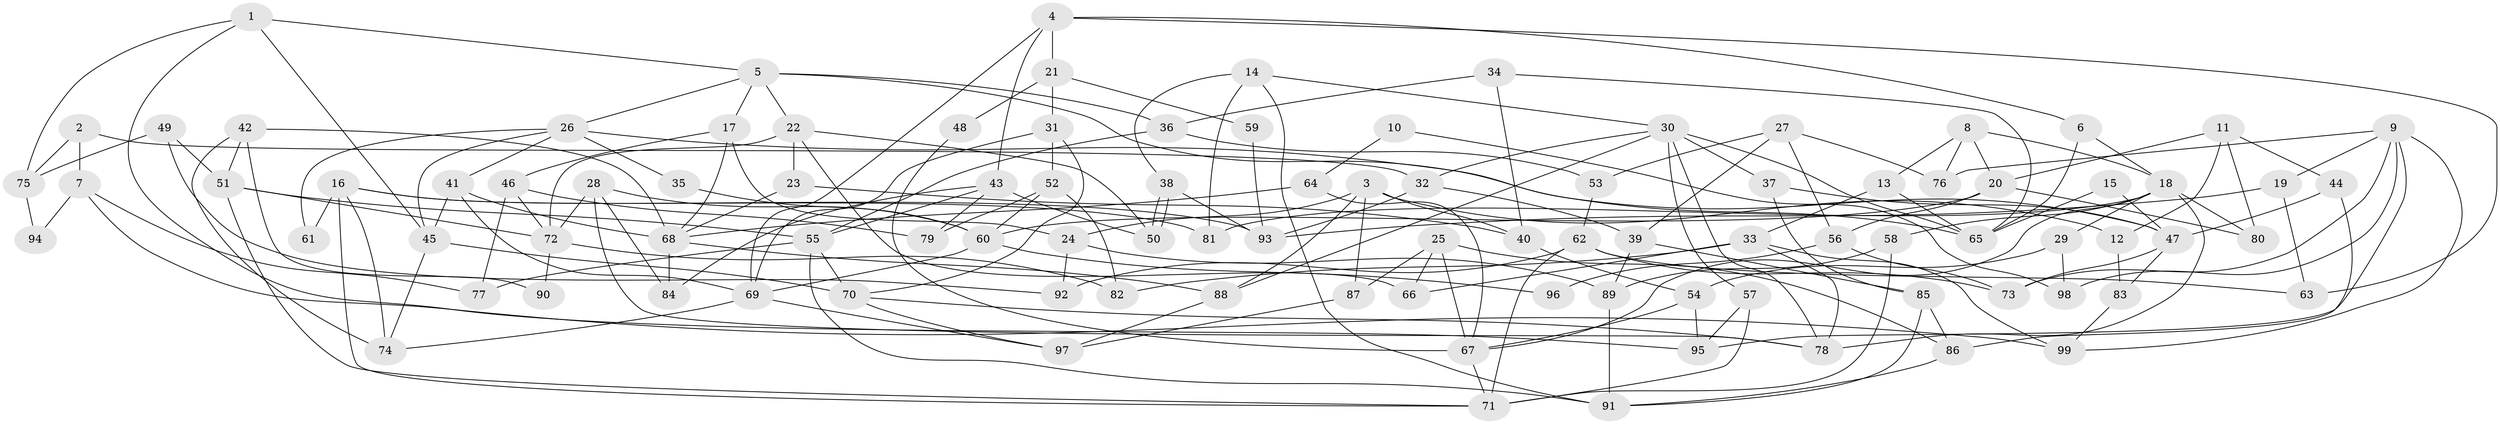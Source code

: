 // Generated by graph-tools (version 1.1) at 2025/50/03/09/25 03:50:14]
// undirected, 99 vertices, 198 edges
graph export_dot {
graph [start="1"]
  node [color=gray90,style=filled];
  1;
  2;
  3;
  4;
  5;
  6;
  7;
  8;
  9;
  10;
  11;
  12;
  13;
  14;
  15;
  16;
  17;
  18;
  19;
  20;
  21;
  22;
  23;
  24;
  25;
  26;
  27;
  28;
  29;
  30;
  31;
  32;
  33;
  34;
  35;
  36;
  37;
  38;
  39;
  40;
  41;
  42;
  43;
  44;
  45;
  46;
  47;
  48;
  49;
  50;
  51;
  52;
  53;
  54;
  55;
  56;
  57;
  58;
  59;
  60;
  61;
  62;
  63;
  64;
  65;
  66;
  67;
  68;
  69;
  70;
  71;
  72;
  73;
  74;
  75;
  76;
  77;
  78;
  79;
  80;
  81;
  82;
  83;
  84;
  85;
  86;
  87;
  88;
  89;
  90;
  91;
  92;
  93;
  94;
  95;
  96;
  97;
  98;
  99;
  1 -- 75;
  1 -- 45;
  1 -- 5;
  1 -- 95;
  2 -- 7;
  2 -- 32;
  2 -- 75;
  3 -- 24;
  3 -- 12;
  3 -- 40;
  3 -- 87;
  3 -- 88;
  4 -- 69;
  4 -- 43;
  4 -- 6;
  4 -- 21;
  4 -- 63;
  5 -- 26;
  5 -- 17;
  5 -- 22;
  5 -- 36;
  5 -- 65;
  6 -- 65;
  6 -- 18;
  7 -- 77;
  7 -- 99;
  7 -- 94;
  8 -- 18;
  8 -- 20;
  8 -- 13;
  8 -- 76;
  9 -- 95;
  9 -- 73;
  9 -- 19;
  9 -- 76;
  9 -- 98;
  9 -- 99;
  10 -- 98;
  10 -- 64;
  11 -- 80;
  11 -- 20;
  11 -- 12;
  11 -- 44;
  12 -- 83;
  13 -- 65;
  13 -- 33;
  14 -- 81;
  14 -- 91;
  14 -- 30;
  14 -- 38;
  15 -- 65;
  15 -- 47;
  16 -- 74;
  16 -- 71;
  16 -- 61;
  16 -- 81;
  16 -- 93;
  17 -- 68;
  17 -- 24;
  17 -- 46;
  18 -- 78;
  18 -- 29;
  18 -- 58;
  18 -- 67;
  18 -- 80;
  18 -- 81;
  19 -- 93;
  19 -- 63;
  20 -- 56;
  20 -- 60;
  20 -- 80;
  21 -- 31;
  21 -- 48;
  21 -- 59;
  22 -- 50;
  22 -- 23;
  22 -- 66;
  22 -- 72;
  23 -- 40;
  23 -- 68;
  24 -- 89;
  24 -- 92;
  25 -- 66;
  25 -- 67;
  25 -- 86;
  25 -- 87;
  26 -- 45;
  26 -- 41;
  26 -- 35;
  26 -- 47;
  26 -- 61;
  27 -- 39;
  27 -- 76;
  27 -- 53;
  27 -- 56;
  28 -- 72;
  28 -- 78;
  28 -- 60;
  28 -- 84;
  29 -- 54;
  29 -- 98;
  30 -- 88;
  30 -- 32;
  30 -- 37;
  30 -- 57;
  30 -- 65;
  30 -- 78;
  31 -- 52;
  31 -- 70;
  31 -- 69;
  32 -- 93;
  32 -- 39;
  33 -- 78;
  33 -- 66;
  33 -- 82;
  33 -- 99;
  34 -- 40;
  34 -- 65;
  34 -- 36;
  35 -- 60;
  36 -- 53;
  36 -- 55;
  37 -- 47;
  37 -- 85;
  38 -- 50;
  38 -- 50;
  38 -- 93;
  39 -- 89;
  39 -- 85;
  40 -- 54;
  41 -- 68;
  41 -- 69;
  41 -- 45;
  42 -- 68;
  42 -- 51;
  42 -- 74;
  42 -- 90;
  43 -- 55;
  43 -- 84;
  43 -- 50;
  43 -- 79;
  44 -- 86;
  44 -- 47;
  45 -- 70;
  45 -- 74;
  46 -- 79;
  46 -- 72;
  46 -- 77;
  47 -- 73;
  47 -- 83;
  48 -- 67;
  49 -- 92;
  49 -- 51;
  49 -- 75;
  51 -- 72;
  51 -- 55;
  51 -- 71;
  52 -- 60;
  52 -- 82;
  52 -- 79;
  53 -- 62;
  54 -- 95;
  54 -- 67;
  55 -- 91;
  55 -- 70;
  55 -- 77;
  56 -- 73;
  56 -- 96;
  57 -- 71;
  57 -- 95;
  58 -- 71;
  58 -- 89;
  59 -- 93;
  60 -- 69;
  60 -- 96;
  62 -- 63;
  62 -- 71;
  62 -- 73;
  62 -- 92;
  64 -- 68;
  64 -- 67;
  67 -- 71;
  68 -- 88;
  68 -- 84;
  69 -- 74;
  69 -- 97;
  70 -- 97;
  70 -- 78;
  72 -- 82;
  72 -- 90;
  75 -- 94;
  83 -- 99;
  85 -- 86;
  85 -- 91;
  86 -- 91;
  87 -- 97;
  88 -- 97;
  89 -- 91;
}
